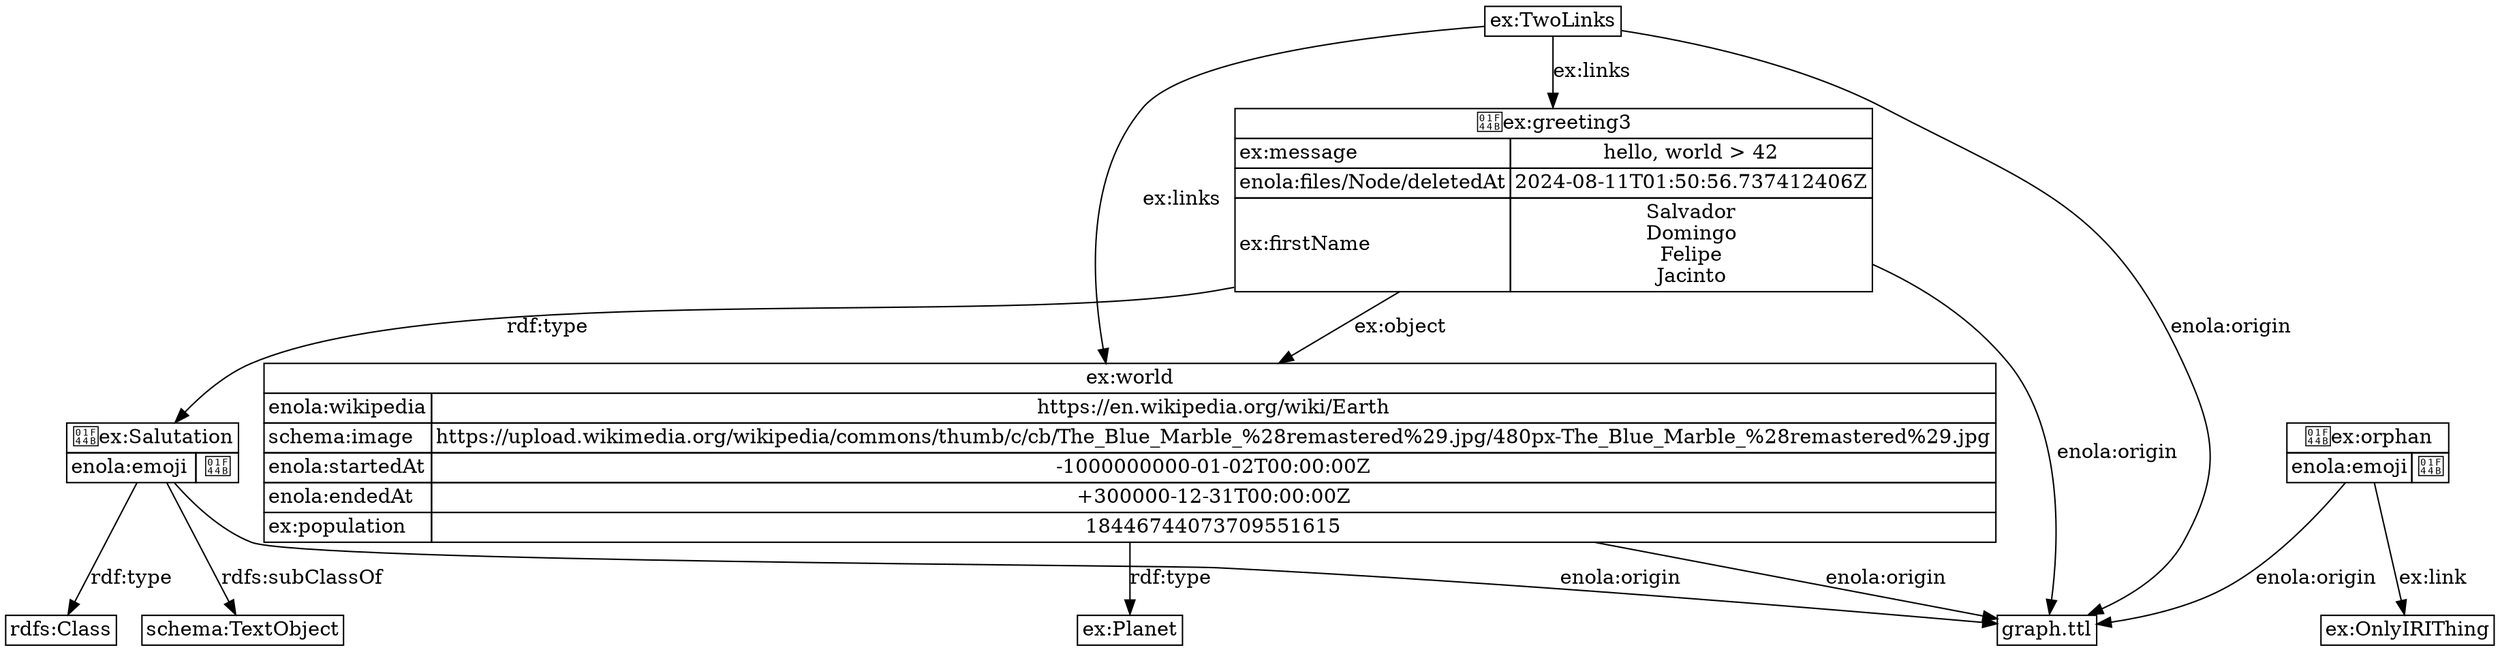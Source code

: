 digraph {
  "https://example.org/Salutation" [shape=plain URL="https://example.org/Salutation" label=<<TABLE BORDER="0" CELLBORDER="1" CELLSPACING="0">
    <TR><TD COLSPAN="2">👋ex:Salutation</TD></TR>
    <TR><TD ALIGN="left">enola:emoji</TD><TD>👋</TD></TR>
  </TABLE>>]
  "https://example.org/Salutation" -> "http://www.w3.org/2000/01/rdf-schema#Class" [URL="http://www.w3.org/1999/02/22-rdf-syntax-ns#type" label="rdf:type"]
  "https://example.org/Salutation" -> "https://schema.org/TextObject" [URL="http://www.w3.org/2000/01/rdf-schema#subClassOf" label="rdfs:subClassOf"]
  "https://example.org/Salutation" -> "classpath:/graph.ttl" [URL="https://enola.dev/origin" label="enola:origin"]

  "https://example.org/TwoLinks" [shape=plain URL="https://example.org/TwoLinks" label=<<TABLE BORDER="0" CELLBORDER="1" CELLSPACING="0">
    <TR><TD COLSPAN="2">ex:TwoLinks</TD></TR>
  </TABLE>>]
  "https://example.org/TwoLinks" -> "https://example.org/greeting3" [URL="https://example.org/links" label="ex:links"]
  "https://example.org/TwoLinks" -> "https://example.org/world" [URL="https://example.org/links" label="ex:links"]
  "https://example.org/TwoLinks" -> "classpath:/graph.ttl" [URL="https://enola.dev/origin" label="enola:origin"]

  "https://example.org/greeting3" [shape=plain URL="https://example.org/greeting3" label=<<TABLE BORDER="0" CELLBORDER="1" CELLSPACING="0">
    <TR><TD COLSPAN="2">👋ex:greeting3</TD></TR>
    <TR><TD ALIGN="left">ex:message</TD><TD>hello, world &gt; 42</TD></TR>
    <TR><TD ALIGN="left">enola:files/Node/deletedAt</TD><TD>2024-08-11T01:50:56.737412406Z</TD></TR>
    <TR><TD ALIGN="left">ex:firstName</TD><TD>Salvador<BR/>Domingo<BR/>Felipe<BR/>Jacinto<BR/></TD></TR>
  </TABLE>>]
  "https://example.org/greeting3" -> "https://example.org/Salutation" [URL="http://www.w3.org/1999/02/22-rdf-syntax-ns#type" label="rdf:type"]
  "https://example.org/greeting3" -> "https://example.org/world" [URL="https://example.org/object" label="ex:object"]
  "https://example.org/greeting3" -> "classpath:/graph.ttl" [URL="https://enola.dev/origin" label="enola:origin"]

  "https://example.org/orphan" [shape=plain URL="https://example.org/orphan" label=<<TABLE BORDER="0" CELLBORDER="1" CELLSPACING="0">
    <TR><TD COLSPAN="2">👋ex:orphan</TD></TR>
    <TR><TD ALIGN="left">enola:emoji</TD><TD>👋</TD></TR>
  </TABLE>>]
  "https://example.org/orphan" -> "https://example.org/OnlyIRIThing" [URL="https://example.org/link" label="ex:link"]
  "https://example.org/orphan" -> "classpath:/graph.ttl" [URL="https://enola.dev/origin" label="enola:origin"]

  "https://example.org/world" [shape=plain URL="https://example.org/world" label=<<TABLE BORDER="0" CELLBORDER="1" CELLSPACING="0">
    <TR><TD COLSPAN="2">ex:world</TD></TR>
    <TR><TD ALIGN="left">enola:wikipedia</TD><TD>https://en.wikipedia.org/wiki/Earth</TD></TR>
    <TR><TD ALIGN="left">schema:image</TD><TD>https://upload.wikimedia.org/wikipedia/commons/thumb/c/cb/The_Blue_Marble_%28remastered%29.jpg/480px-The_Blue_Marble_%28remastered%29.jpg</TD></TR>
    <TR><TD ALIGN="left">enola:startedAt</TD><TD>-1000000000-01-02T00:00:00Z</TD></TR>
    <TR><TD ALIGN="left">enola:endedAt</TD><TD>+300000-12-31T00:00:00Z</TD></TR>
    <TR><TD ALIGN="left">ex:population</TD><TD>18446744073709551615</TD></TR>
  </TABLE>>]
  "https://example.org/world" -> "https://example.org/Planet" [URL="http://www.w3.org/1999/02/22-rdf-syntax-ns#type" label="rdf:type"]
  "https://example.org/world" -> "classpath:/graph.ttl" [URL="https://enola.dev/origin" label="enola:origin"]

  "classpath:/graph.ttl" [shape=plain URL="classpath:/graph.ttl" label=<<TABLE BORDER="0" CELLBORDER="1" CELLSPACING="0">
    <TR><TD COLSPAN="2">graph.ttl</TD></TR>
  </TABLE>>]

  "https://schema.org/TextObject" [shape=plain URL="https://schema.org/TextObject" label=<<TABLE BORDER="0" CELLBORDER="1" CELLSPACING="0">
    <TR><TD COLSPAN="2">schema:TextObject</TD></TR>
  </TABLE>>]

  "https://example.org/OnlyIRIThing" [shape=plain URL="https://example.org/OnlyIRIThing" label=<<TABLE BORDER="0" CELLBORDER="1" CELLSPACING="0">
    <TR><TD COLSPAN="2">ex:OnlyIRIThing</TD></TR>
  </TABLE>>]

  "http://www.w3.org/2000/01/rdf-schema#Class" [shape=plain URL="http://www.w3.org/2000/01/rdf-schema#Class" label=<<TABLE BORDER="0" CELLBORDER="1" CELLSPACING="0">
    <TR><TD COLSPAN="2">rdfs:Class</TD></TR>
  </TABLE>>]

  "https://example.org/Planet" [shape=plain URL="https://example.org/Planet" label=<<TABLE BORDER="0" CELLBORDER="1" CELLSPACING="0">
    <TR><TD COLSPAN="2">ex:Planet</TD></TR>
  </TABLE>>]

}
